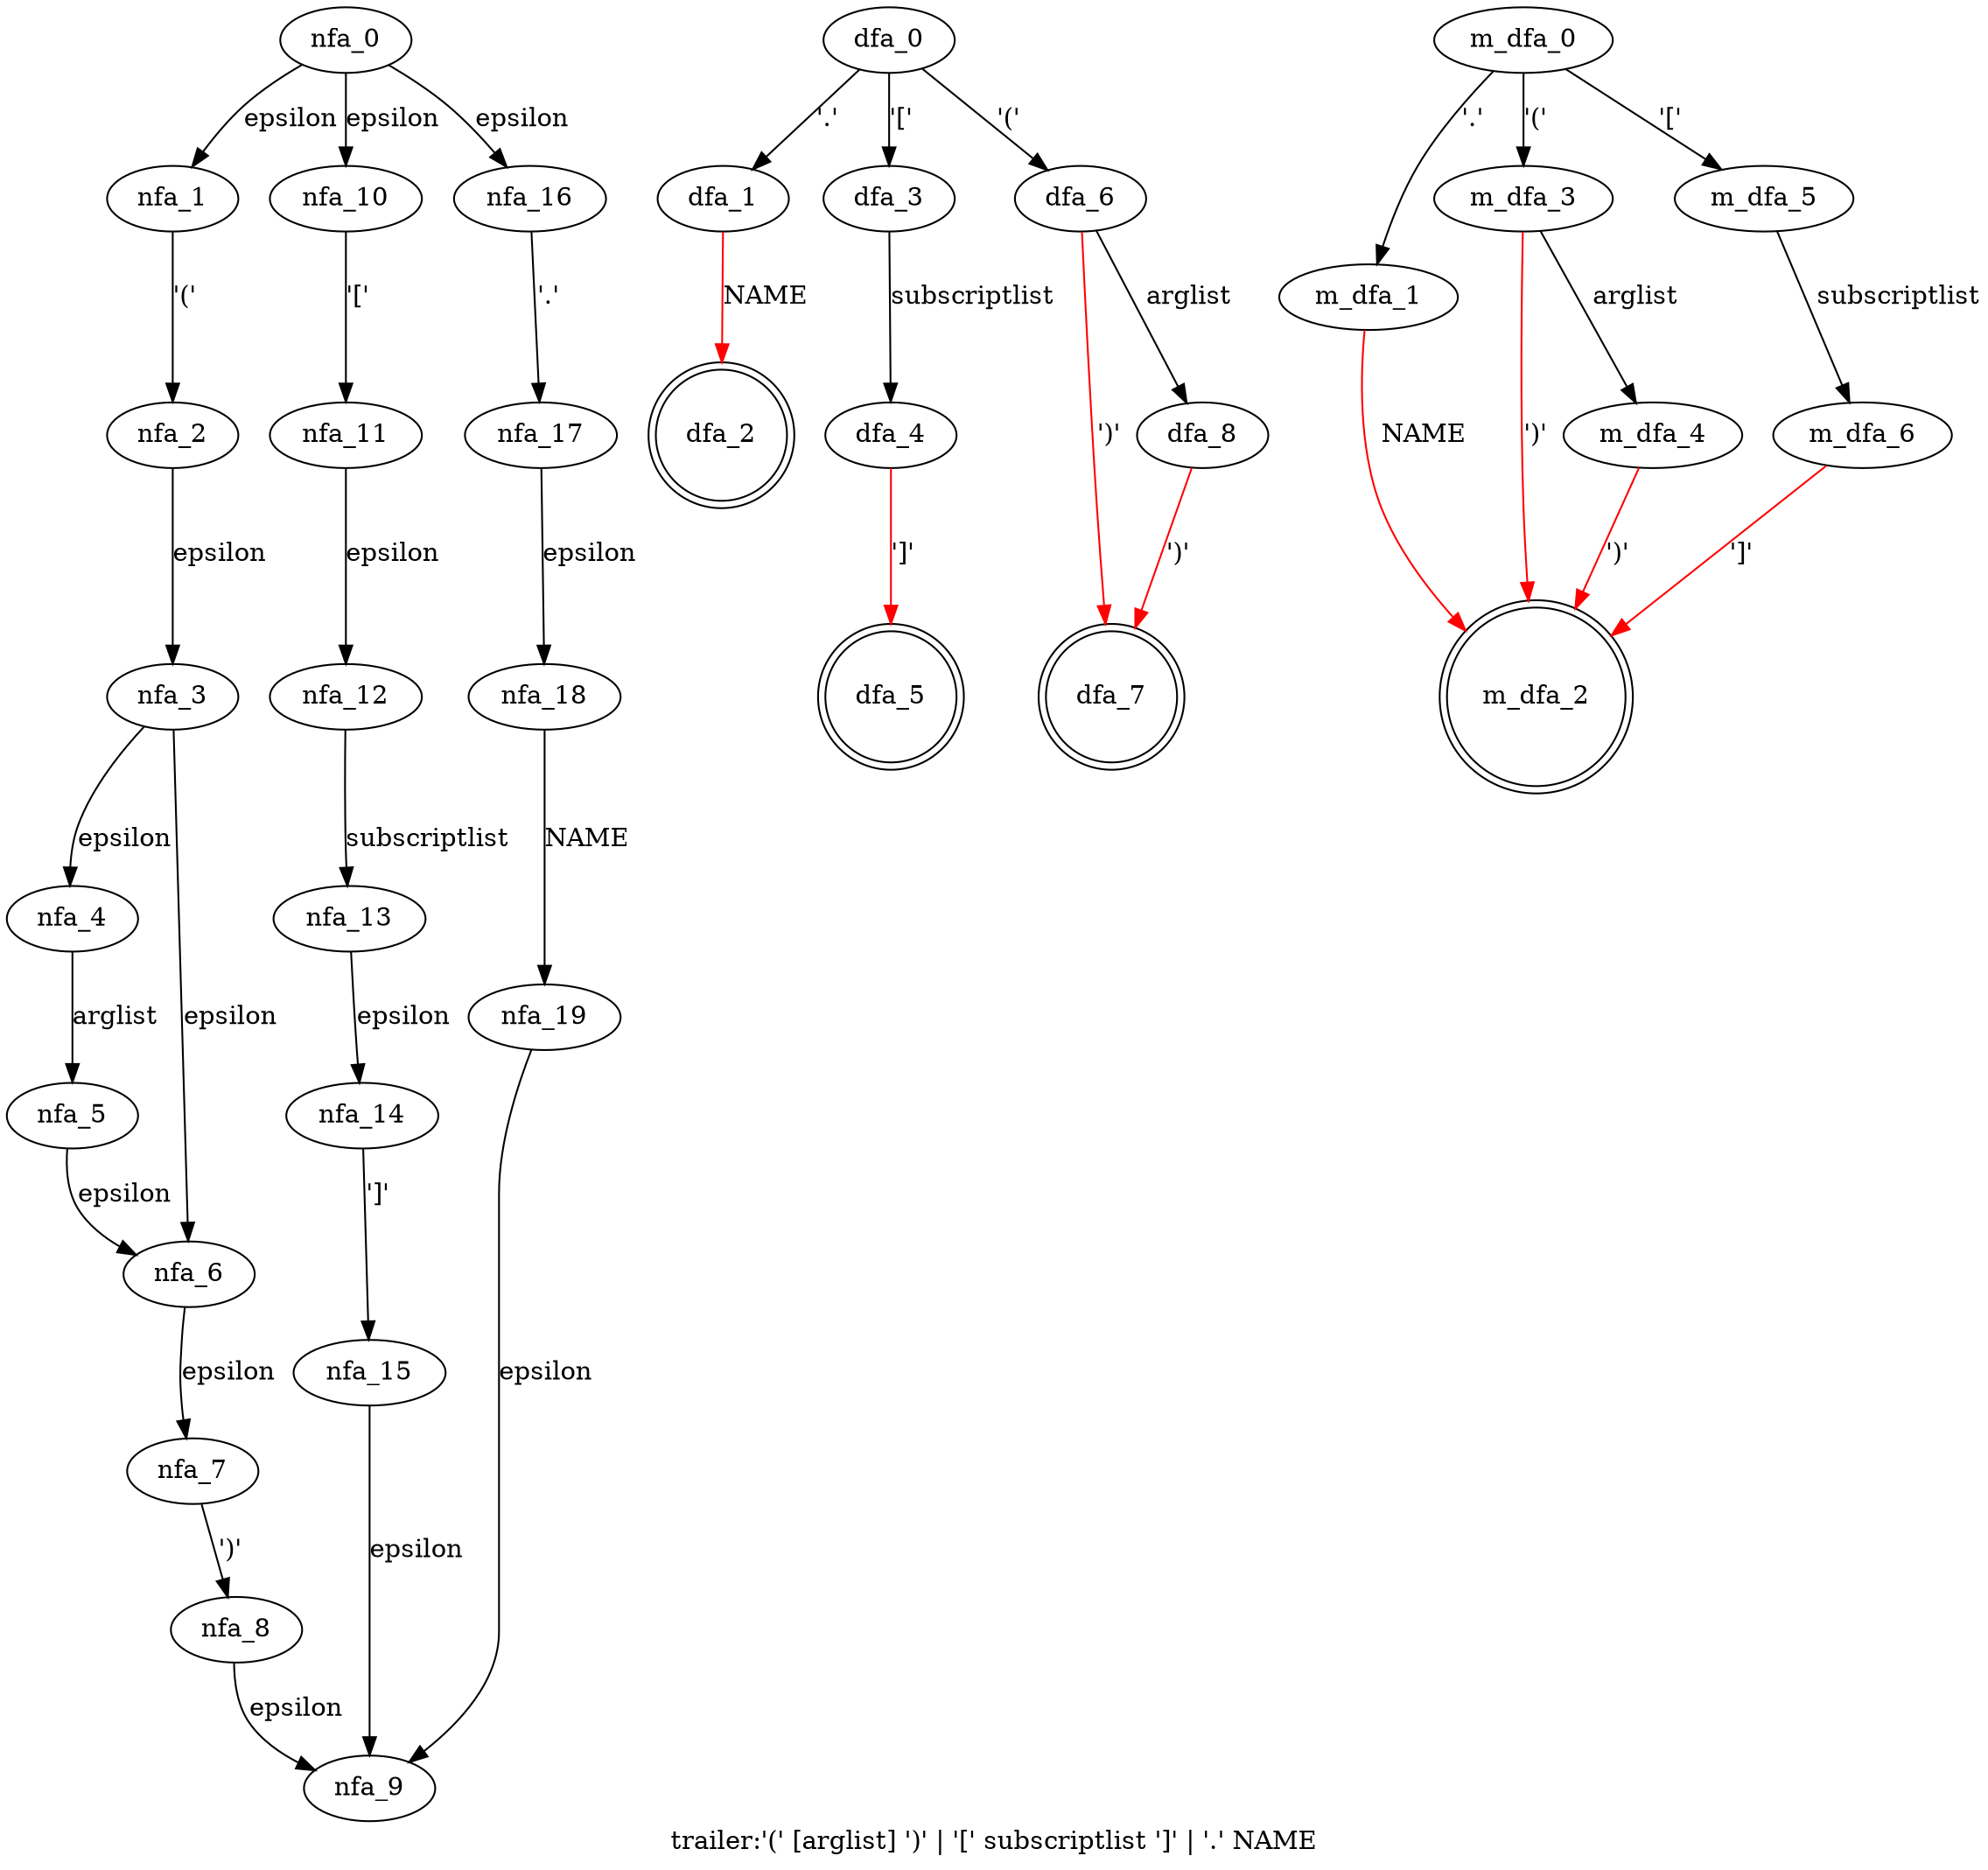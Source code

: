 digraph trailer {
 graph[label="trailer:'(' [arglist] ')' | '[' subscriptlist ']' | '.' NAME"]
 subgraph trailer_nfa {
  nfa_0->nfa_1[label="epsilon"]
  nfa_1->nfa_2[label="'('"]
  nfa_2->nfa_3[label="epsilon"]
  nfa_3->nfa_4[label="epsilon"]
  nfa_4->nfa_5[label="arglist"]
  nfa_5->nfa_6[label="epsilon"]
  nfa_6->nfa_7[label="epsilon"]
  nfa_7->nfa_8[label="')'"]
  nfa_8->nfa_9[label="epsilon"]
  nfa_3->nfa_6[label="epsilon"]
  nfa_0->nfa_10[label="epsilon"]
  nfa_10->nfa_11[label="'['"]
  nfa_11->nfa_12[label="epsilon"]
  nfa_12->nfa_13[label="subscriptlist"]
  nfa_13->nfa_14[label="epsilon"]
  nfa_14->nfa_15[label="']'"]
  nfa_15->nfa_9[label="epsilon"]
  nfa_0->nfa_16[label="epsilon"]
  nfa_16->nfa_17[label="'.'"]
  nfa_17->nfa_18[label="epsilon"]
  nfa_18->nfa_19[label="NAME"]
  nfa_19->nfa_9[label="epsilon"]
  }
 subgraph trailer_dfa {
  dfa_0->dfa_1[label="'.'"]
  dfa_1->dfa_2[label="NAME",color=red]
  dfa_0->dfa_3[label="'['"]
  dfa_3->dfa_4[label="subscriptlist"]
  dfa_4->dfa_5[label="']'",color=red]
  dfa_0->dfa_6[label="'('"]
  dfa_6->dfa_7[label="')'",color=red]
  dfa_6->dfa_8[label="arglist"]
  dfa_8->dfa_7[label="')'",color=red]
  dfa_2[shape=doublecircle]
  dfa_5[shape=doublecircle]
  dfa_7[shape=doublecircle]
  }
 subgraph trailer_m_dfa {
  m_dfa_0->m_dfa_1[label="'.'"]
  m_dfa_1->m_dfa_2[label="NAME",color=red]
  m_dfa_0->m_dfa_3[label="'('"]
  m_dfa_3->m_dfa_2[label="')'",color=red]
  m_dfa_3->m_dfa_4[label="arglist"]
  m_dfa_4->m_dfa_2[label="')'",color=red]
  m_dfa_0->m_dfa_5[label="'['"]
  m_dfa_5->m_dfa_6[label="subscriptlist"]
  m_dfa_6->m_dfa_2[label="']'",color=red]
  m_dfa_2[shape=doublecircle]
  }
}
